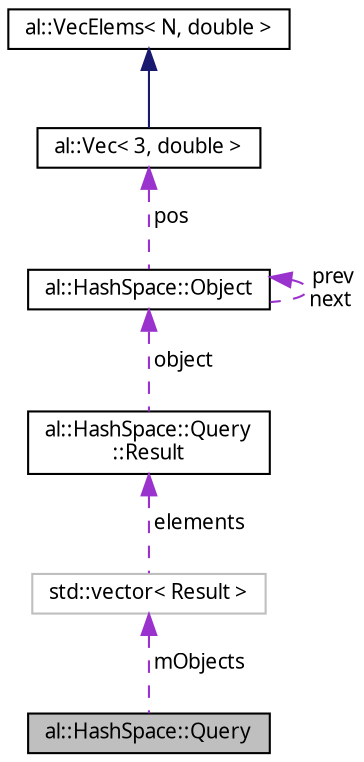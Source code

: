 digraph "al::HashSpace::Query"
{
 // LATEX_PDF_SIZE
  bgcolor="transparent";
  edge [fontname="FreeSans.ttf",fontsize="10",labelfontname="FreeSans.ttf",labelfontsize="10"];
  node [fontname="FreeSans.ttf",fontsize="10",shape=record];
  Node1 [label="al::HashSpace::Query",height=0.2,width=0.4,color="black", fillcolor="grey75", style="filled", fontcolor="black",tooltip=" "];
  Node2 -> Node1 [dir="back",color="darkorchid3",fontsize="10",style="dashed",label=" mObjects" ,fontname="FreeSans.ttf"];
  Node2 [label="std::vector\< Result \>",height=0.2,width=0.4,color="grey75",tooltip=" "];
  Node3 -> Node2 [dir="back",color="darkorchid3",fontsize="10",style="dashed",label=" elements" ,fontname="FreeSans.ttf"];
  Node3 [label="al::HashSpace::Query\l::Result",height=0.2,width=0.4,color="black",URL="$structal_1_1_hash_space_1_1_query_1_1_result.html",tooltip=" "];
  Node4 -> Node3 [dir="back",color="darkorchid3",fontsize="10",style="dashed",label=" object" ,fontname="FreeSans.ttf"];
  Node4 [label="al::HashSpace::Object",height=0.2,width=0.4,color="black",URL="$structal_1_1_hash_space_1_1_object.html",tooltip="container for registered spatial elements"];
  Node5 -> Node4 [dir="back",color="darkorchid3",fontsize="10",style="dashed",label=" pos" ,fontname="FreeSans.ttf"];
  Node5 [label="al::Vec\< 3, double \>",height=0.2,width=0.4,color="black",URL="$classal_1_1_vec.html",tooltip=" "];
  Node6 -> Node5 [dir="back",color="midnightblue",fontsize="10",style="solid",fontname="FreeSans.ttf"];
  Node6 [label="al::VecElems\< N, double \>",height=0.2,width=0.4,color="black",URL="$structal_1_1_vec_elems.html",tooltip=" "];
  Node4 -> Node4 [dir="back",color="darkorchid3",fontsize="10",style="dashed",label=" prev\nnext" ,fontname="FreeSans.ttf"];
}
